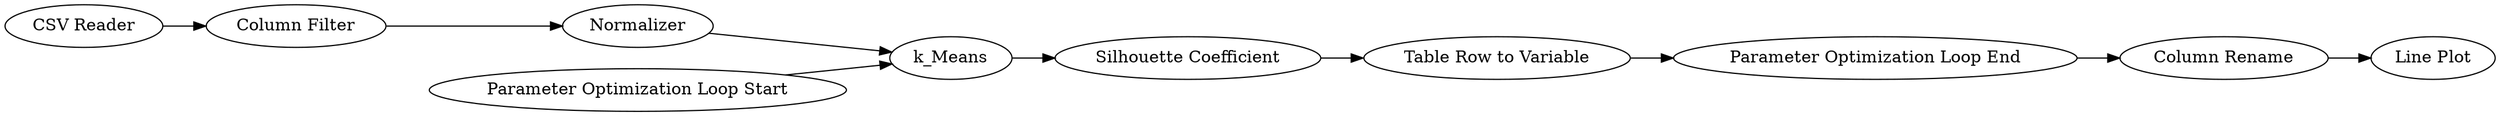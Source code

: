 digraph {
	1 [label="CSV Reader"]
	2 [label=Normalizer]
	3 [label=k_Means]
	27 [label="Silhouette Coefficient"]
	34 [label="Column Filter"]
	775 [label="Line Plot"]
	776 [label="Parameter Optimization Loop Start"]
	777 [label="Parameter Optimization Loop End"]
	778 [label="Table Row to Variable"]
	780 [label="Column Rename"]
	1 -> 34
	2 -> 3
	3 -> 27
	27 -> 778
	34 -> 2
	776 -> 3
	777 -> 780
	778 -> 777
	780 -> 775
	rankdir=LR
}
